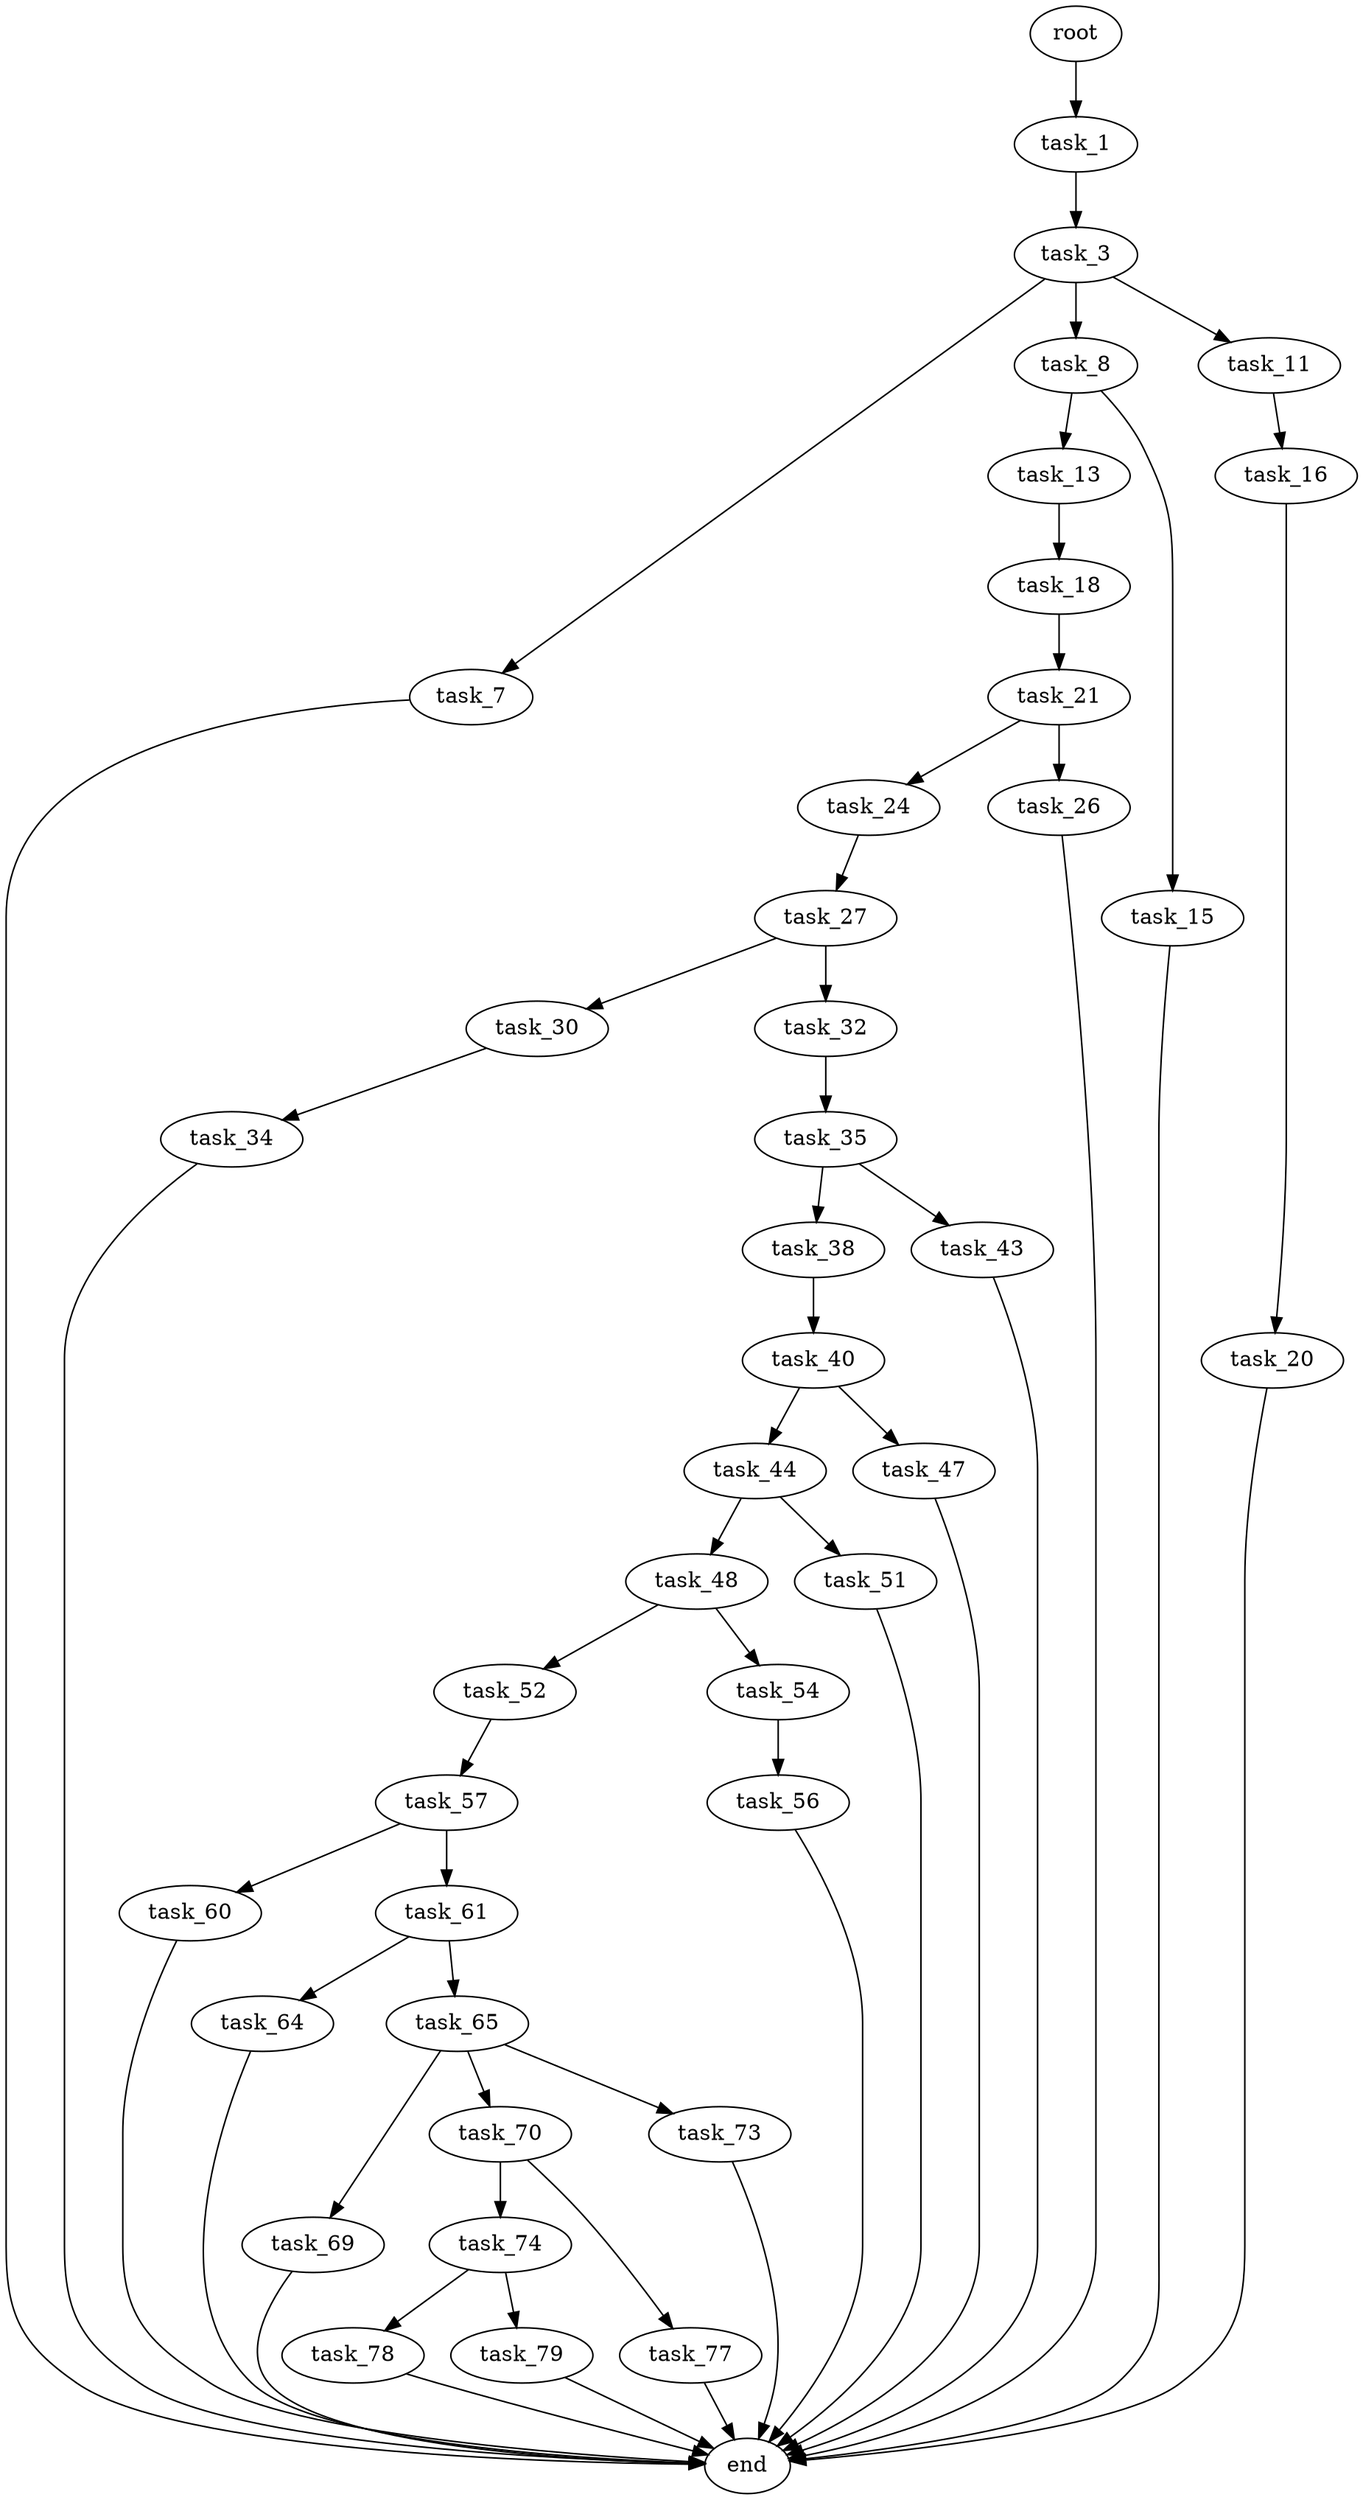digraph G {
  root [size="0.000000"];
  task_1 [size="231928233984.000000"];
  task_3 [size="2711956695.000000"];
  task_7 [size="8191423327.000000"];
  task_8 [size="914448532.000000"];
  task_11 [size="68719476736.000000"];
  task_13 [size="6507947989.000000"];
  task_15 [size="6661856083.000000"];
  task_16 [size="28991029248.000000"];
  task_18 [size="3294557140.000000"];
  task_20 [size="403097635417.000000"];
  task_21 [size="7509542516.000000"];
  task_24 [size="953400225898.000000"];
  task_26 [size="8491206392.000000"];
  task_27 [size="20508811097.000000"];
  task_30 [size="4216567215.000000"];
  task_32 [size="208617297625.000000"];
  task_34 [size="291051925388.000000"];
  task_35 [size="68719476736.000000"];
  task_38 [size="517189842.000000"];
  task_40 [size="760655933673.000000"];
  task_43 [size="28991029248.000000"];
  task_44 [size="31344067007.000000"];
  task_47 [size="43865116277.000000"];
  task_48 [size="231928233984.000000"];
  task_51 [size="2451415356.000000"];
  task_52 [size="68719476736.000000"];
  task_54 [size="8983804071.000000"];
  task_56 [size="9717177019.000000"];
  task_57 [size="231928233984.000000"];
  task_60 [size="30010405100.000000"];
  task_61 [size="368293445632.000000"];
  task_64 [size="987091154.000000"];
  task_65 [size="7190118409.000000"];
  task_69 [size="27429875035.000000"];
  task_70 [size="68719476736.000000"];
  task_73 [size="22918226303.000000"];
  task_74 [size="1805185339.000000"];
  task_77 [size="1235171316.000000"];
  task_78 [size="714863774388.000000"];
  task_79 [size="1073741824000.000000"];
  end [size="0.000000"];

  root -> task_1 [size="1.000000"];
  task_1 -> task_3 [size="301989888.000000"];
  task_3 -> task_7 [size="134217728.000000"];
  task_3 -> task_8 [size="134217728.000000"];
  task_3 -> task_11 [size="134217728.000000"];
  task_7 -> end [size="1.000000"];
  task_8 -> task_13 [size="33554432.000000"];
  task_8 -> task_15 [size="33554432.000000"];
  task_11 -> task_16 [size="134217728.000000"];
  task_13 -> task_18 [size="411041792.000000"];
  task_15 -> end [size="1.000000"];
  task_16 -> task_20 [size="75497472.000000"];
  task_18 -> task_21 [size="75497472.000000"];
  task_20 -> end [size="1.000000"];
  task_21 -> task_24 [size="134217728.000000"];
  task_21 -> task_26 [size="134217728.000000"];
  task_24 -> task_27 [size="679477248.000000"];
  task_26 -> end [size="1.000000"];
  task_27 -> task_30 [size="536870912.000000"];
  task_27 -> task_32 [size="536870912.000000"];
  task_30 -> task_34 [size="75497472.000000"];
  task_32 -> task_35 [size="411041792.000000"];
  task_34 -> end [size="1.000000"];
  task_35 -> task_38 [size="134217728.000000"];
  task_35 -> task_43 [size="134217728.000000"];
  task_38 -> task_40 [size="33554432.000000"];
  task_40 -> task_44 [size="679477248.000000"];
  task_40 -> task_47 [size="679477248.000000"];
  task_43 -> end [size="1.000000"];
  task_44 -> task_48 [size="75497472.000000"];
  task_44 -> task_51 [size="75497472.000000"];
  task_47 -> end [size="1.000000"];
  task_48 -> task_52 [size="301989888.000000"];
  task_48 -> task_54 [size="301989888.000000"];
  task_51 -> end [size="1.000000"];
  task_52 -> task_57 [size="134217728.000000"];
  task_54 -> task_56 [size="209715200.000000"];
  task_56 -> end [size="1.000000"];
  task_57 -> task_60 [size="301989888.000000"];
  task_57 -> task_61 [size="301989888.000000"];
  task_60 -> end [size="1.000000"];
  task_61 -> task_64 [size="411041792.000000"];
  task_61 -> task_65 [size="411041792.000000"];
  task_64 -> end [size="1.000000"];
  task_65 -> task_69 [size="134217728.000000"];
  task_65 -> task_70 [size="134217728.000000"];
  task_65 -> task_73 [size="134217728.000000"];
  task_69 -> end [size="1.000000"];
  task_70 -> task_74 [size="134217728.000000"];
  task_70 -> task_77 [size="134217728.000000"];
  task_73 -> end [size="1.000000"];
  task_74 -> task_78 [size="33554432.000000"];
  task_74 -> task_79 [size="33554432.000000"];
  task_77 -> end [size="1.000000"];
  task_78 -> end [size="1.000000"];
  task_79 -> end [size="1.000000"];
}
